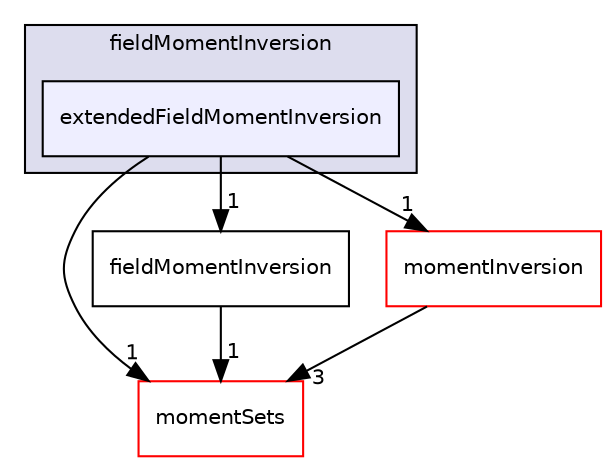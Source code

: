 digraph "extendedFieldMomentInversion" {
  bgcolor=transparent;
  compound=true
  node [ fontsize="10", fontname="Helvetica"];
  edge [ labelfontsize="10", labelfontname="Helvetica"];
  subgraph clusterdir_db960164ea42c42a422c08f487d84e08 {
    graph [ bgcolor="#ddddee", pencolor="black", label="fieldMomentInversion" fontname="Helvetica", fontsize="10", URL="dir_db960164ea42c42a422c08f487d84e08.html"]
  dir_974837e992f7075392fb3f6492717f79 [shape=box, label="extendedFieldMomentInversion", style="filled", fillcolor="#eeeeff", pencolor="black", URL="dir_974837e992f7075392fb3f6492717f79.html"];
  }
  dir_28a10e058b67f0d7e124cb3c5246e6cb [shape=box label="momentSets" color="red" URL="dir_28a10e058b67f0d7e124cb3c5246e6cb.html"];
  dir_db2c61815207dc85e75ccbf467d61a07 [shape=box label="fieldMomentInversion" URL="dir_db2c61815207dc85e75ccbf467d61a07.html"];
  dir_0b9bb76b72c90181149adc55e92e6ea3 [shape=box label="momentInversion" color="red" URL="dir_0b9bb76b72c90181149adc55e92e6ea3.html"];
  dir_db2c61815207dc85e75ccbf467d61a07->dir_28a10e058b67f0d7e124cb3c5246e6cb [headlabel="1", labeldistance=1.5 headhref="dir_000102_000165.html"];
  dir_0b9bb76b72c90181149adc55e92e6ea3->dir_28a10e058b67f0d7e124cb3c5246e6cb [headlabel="3", labeldistance=1.5 headhref="dir_000034_000165.html"];
  dir_974837e992f7075392fb3f6492717f79->dir_28a10e058b67f0d7e124cb3c5246e6cb [headlabel="1", labeldistance=1.5 headhref="dir_000100_000165.html"];
  dir_974837e992f7075392fb3f6492717f79->dir_db2c61815207dc85e75ccbf467d61a07 [headlabel="1", labeldistance=1.5 headhref="dir_000100_000102.html"];
  dir_974837e992f7075392fb3f6492717f79->dir_0b9bb76b72c90181149adc55e92e6ea3 [headlabel="1", labeldistance=1.5 headhref="dir_000100_000034.html"];
}
